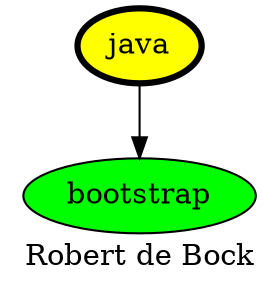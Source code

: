 digraph PhiloDilemma {
  label = "Robert de Bock" ;
  overlap=false
  {
    bootstrap [fillcolor=green style=filled]
    java [fillcolor=yellow style=filled penwidth=3]
  }
  java -> bootstrap
}
